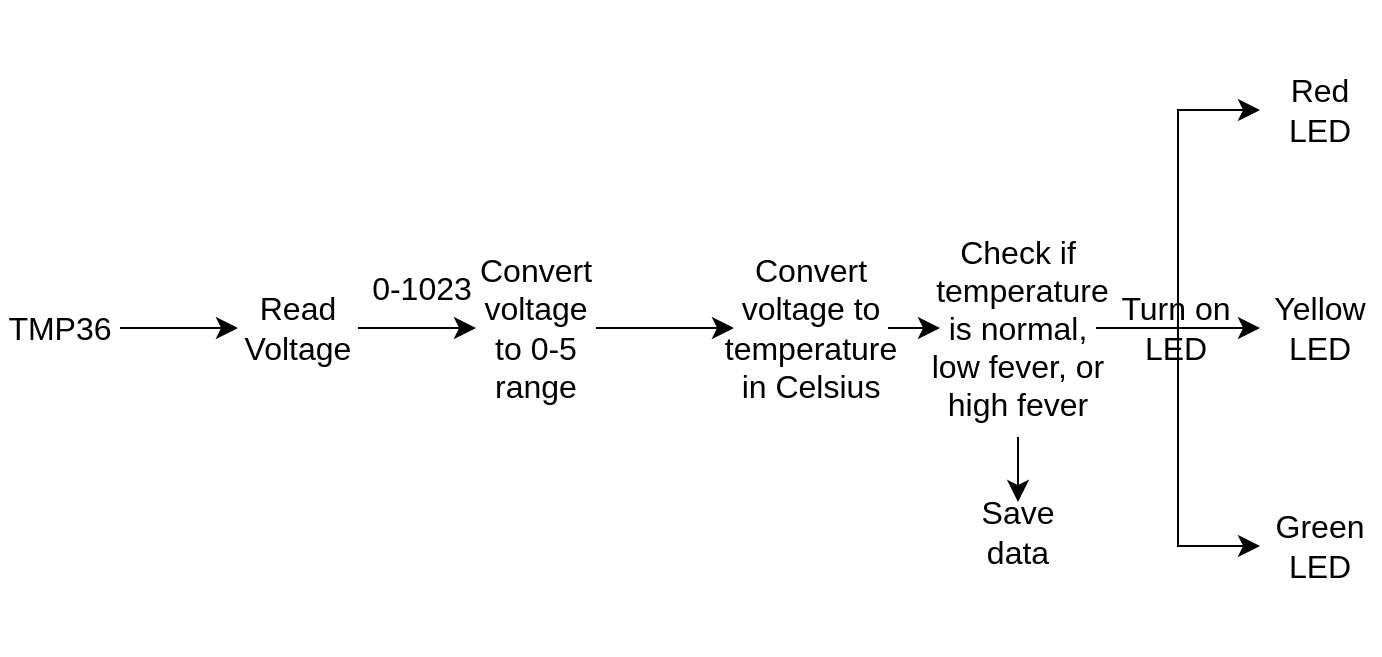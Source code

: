 <mxfile version="26.0.16">
  <diagram name="Page-1" id="mJZ77rq5nChWB3HlRugS">
    <mxGraphModel dx="1072" dy="487" grid="0" gridSize="10" guides="1" tooltips="1" connect="1" arrows="1" fold="1" page="0" pageScale="1" pageWidth="850" pageHeight="1100" math="0" shadow="0">
      <root>
        <mxCell id="0" />
        <mxCell id="1" parent="0" />
        <mxCell id="ACgUm7VsPCBDoIsuAHQS-6" style="edgeStyle=none;curved=1;rounded=0;orthogonalLoop=1;jettySize=auto;html=1;entryX=0;entryY=0.5;entryDx=0;entryDy=0;fontSize=12;startSize=8;endSize=8;" edge="1" parent="1" source="ACgUm7VsPCBDoIsuAHQS-1" target="ACgUm7VsPCBDoIsuAHQS-2">
          <mxGeometry relative="1" as="geometry" />
        </mxCell>
        <mxCell id="ACgUm7VsPCBDoIsuAHQS-1" value="TMP36" style="text;strokeColor=none;fillColor=none;html=1;align=center;verticalAlign=middle;whiteSpace=wrap;rounded=0;fontSize=16;" vertex="1" parent="1">
          <mxGeometry x="-333" y="301" width="60" height="30" as="geometry" />
        </mxCell>
        <mxCell id="ACgUm7VsPCBDoIsuAHQS-7" style="edgeStyle=none;curved=1;rounded=0;orthogonalLoop=1;jettySize=auto;html=1;fontSize=12;startSize=8;endSize=8;" edge="1" parent="1" source="ACgUm7VsPCBDoIsuAHQS-2" target="ACgUm7VsPCBDoIsuAHQS-3">
          <mxGeometry relative="1" as="geometry" />
        </mxCell>
        <mxCell id="ACgUm7VsPCBDoIsuAHQS-2" value="Read Voltage" style="text;strokeColor=none;fillColor=none;html=1;align=center;verticalAlign=middle;whiteSpace=wrap;rounded=0;fontSize=16;" vertex="1" parent="1">
          <mxGeometry x="-214" y="289.5" width="60" height="53" as="geometry" />
        </mxCell>
        <mxCell id="ACgUm7VsPCBDoIsuAHQS-19" style="edgeStyle=none;curved=1;rounded=0;orthogonalLoop=1;jettySize=auto;html=1;fontSize=12;startSize=8;endSize=8;entryX=0;entryY=0.5;entryDx=0;entryDy=0;" edge="1" parent="1" source="ACgUm7VsPCBDoIsuAHQS-3" target="ACgUm7VsPCBDoIsuAHQS-18">
          <mxGeometry relative="1" as="geometry">
            <mxPoint x="20" y="335" as="targetPoint" />
          </mxGeometry>
        </mxCell>
        <mxCell id="ACgUm7VsPCBDoIsuAHQS-3" value="Convert voltage to 0-5 range" style="text;strokeColor=none;fillColor=none;html=1;align=center;verticalAlign=middle;whiteSpace=wrap;rounded=0;fontSize=16;" vertex="1" parent="1">
          <mxGeometry x="-95" y="261.5" width="60" height="109" as="geometry" />
        </mxCell>
        <mxCell id="ACgUm7VsPCBDoIsuAHQS-13" style="edgeStyle=none;curved=1;rounded=0;orthogonalLoop=1;jettySize=auto;html=1;entryX=0;entryY=0.5;entryDx=0;entryDy=0;fontSize=12;startSize=8;endSize=8;" edge="1" parent="1" source="ACgUm7VsPCBDoIsuAHQS-8" target="ACgUm7VsPCBDoIsuAHQS-10">
          <mxGeometry relative="1" as="geometry" />
        </mxCell>
        <mxCell id="ACgUm7VsPCBDoIsuAHQS-14" style="edgeStyle=elbowEdgeStyle;rounded=0;orthogonalLoop=1;jettySize=auto;html=1;entryX=0;entryY=0.5;entryDx=0;entryDy=0;fontSize=12;startSize=8;endSize=8;exitX=1;exitY=0.5;exitDx=0;exitDy=0;" edge="1" parent="1" source="ACgUm7VsPCBDoIsuAHQS-8" target="ACgUm7VsPCBDoIsuAHQS-11">
          <mxGeometry relative="1" as="geometry" />
        </mxCell>
        <mxCell id="ACgUm7VsPCBDoIsuAHQS-15" style="edgeStyle=elbowEdgeStyle;rounded=0;orthogonalLoop=1;jettySize=auto;html=1;fontSize=12;startSize=8;endSize=8;entryX=0;entryY=0.5;entryDx=0;entryDy=0;exitX=1;exitY=0.5;exitDx=0;exitDy=0;" edge="1" parent="1" source="ACgUm7VsPCBDoIsuAHQS-21" target="ACgUm7VsPCBDoIsuAHQS-12">
          <mxGeometry relative="1" as="geometry">
            <mxPoint x="262.2" y="505.8" as="targetPoint" />
            <Array as="points">
              <mxPoint x="256" y="398" />
            </Array>
          </mxGeometry>
        </mxCell>
        <mxCell id="ACgUm7VsPCBDoIsuAHQS-27" style="edgeStyle=none;curved=1;rounded=0;orthogonalLoop=1;jettySize=auto;html=1;fontSize=12;startSize=8;endSize=8;" edge="1" parent="1" source="ACgUm7VsPCBDoIsuAHQS-8" target="ACgUm7VsPCBDoIsuAHQS-26">
          <mxGeometry relative="1" as="geometry" />
        </mxCell>
        <mxCell id="ACgUm7VsPCBDoIsuAHQS-8" value="Check if &amp;nbsp;temperature is normal, low fever, or high fever" style="text;strokeColor=none;fillColor=none;html=1;align=center;verticalAlign=middle;whiteSpace=wrap;rounded=0;fontSize=16;" vertex="1" parent="1">
          <mxGeometry x="137" y="261.5" width="78" height="109" as="geometry" />
        </mxCell>
        <mxCell id="ACgUm7VsPCBDoIsuAHQS-10" value="Yellow LED" style="text;strokeColor=none;fillColor=none;html=1;align=center;verticalAlign=middle;whiteSpace=wrap;rounded=0;fontSize=16;" vertex="1" parent="1">
          <mxGeometry x="297" y="261.5" width="60" height="109" as="geometry" />
        </mxCell>
        <mxCell id="ACgUm7VsPCBDoIsuAHQS-11" value="Red LED" style="text;strokeColor=none;fillColor=none;html=1;align=center;verticalAlign=middle;whiteSpace=wrap;rounded=0;fontSize=16;" vertex="1" parent="1">
          <mxGeometry x="297" y="152.5" width="60" height="109" as="geometry" />
        </mxCell>
        <mxCell id="ACgUm7VsPCBDoIsuAHQS-12" value="Green LED" style="text;strokeColor=none;fillColor=none;html=1;align=center;verticalAlign=middle;whiteSpace=wrap;rounded=0;fontSize=16;" vertex="1" parent="1">
          <mxGeometry x="297" y="370.5" width="60" height="109" as="geometry" />
        </mxCell>
        <mxCell id="ACgUm7VsPCBDoIsuAHQS-16" value="0-1023" style="text;strokeColor=none;fillColor=none;html=1;align=center;verticalAlign=middle;whiteSpace=wrap;rounded=0;fontSize=16;" vertex="1" parent="1">
          <mxGeometry x="-152" y="281" width="60" height="30" as="geometry" />
        </mxCell>
        <mxCell id="ACgUm7VsPCBDoIsuAHQS-20" style="edgeStyle=none;curved=1;rounded=0;orthogonalLoop=1;jettySize=auto;html=1;fontSize=12;startSize=8;endSize=8;" edge="1" parent="1" source="ACgUm7VsPCBDoIsuAHQS-18" target="ACgUm7VsPCBDoIsuAHQS-8">
          <mxGeometry relative="1" as="geometry" />
        </mxCell>
        <mxCell id="ACgUm7VsPCBDoIsuAHQS-18" value="Convert voltage to temperature in Celsius" style="text;strokeColor=none;fillColor=none;html=1;align=center;verticalAlign=middle;whiteSpace=wrap;rounded=0;fontSize=16;" vertex="1" parent="1">
          <mxGeometry x="34" y="261.5" width="77" height="109" as="geometry" />
        </mxCell>
        <mxCell id="ACgUm7VsPCBDoIsuAHQS-21" value="Turn on LED" style="text;strokeColor=none;fillColor=none;html=1;align=center;verticalAlign=middle;whiteSpace=wrap;rounded=0;fontSize=16;" vertex="1" parent="1">
          <mxGeometry x="225" y="301" width="60" height="30" as="geometry" />
        </mxCell>
        <mxCell id="ACgUm7VsPCBDoIsuAHQS-26" value="Save data" style="text;strokeColor=none;fillColor=none;html=1;align=center;verticalAlign=middle;whiteSpace=wrap;rounded=0;fontSize=16;" vertex="1" parent="1">
          <mxGeometry x="146" y="403" width="60" height="30" as="geometry" />
        </mxCell>
      </root>
    </mxGraphModel>
  </diagram>
</mxfile>

